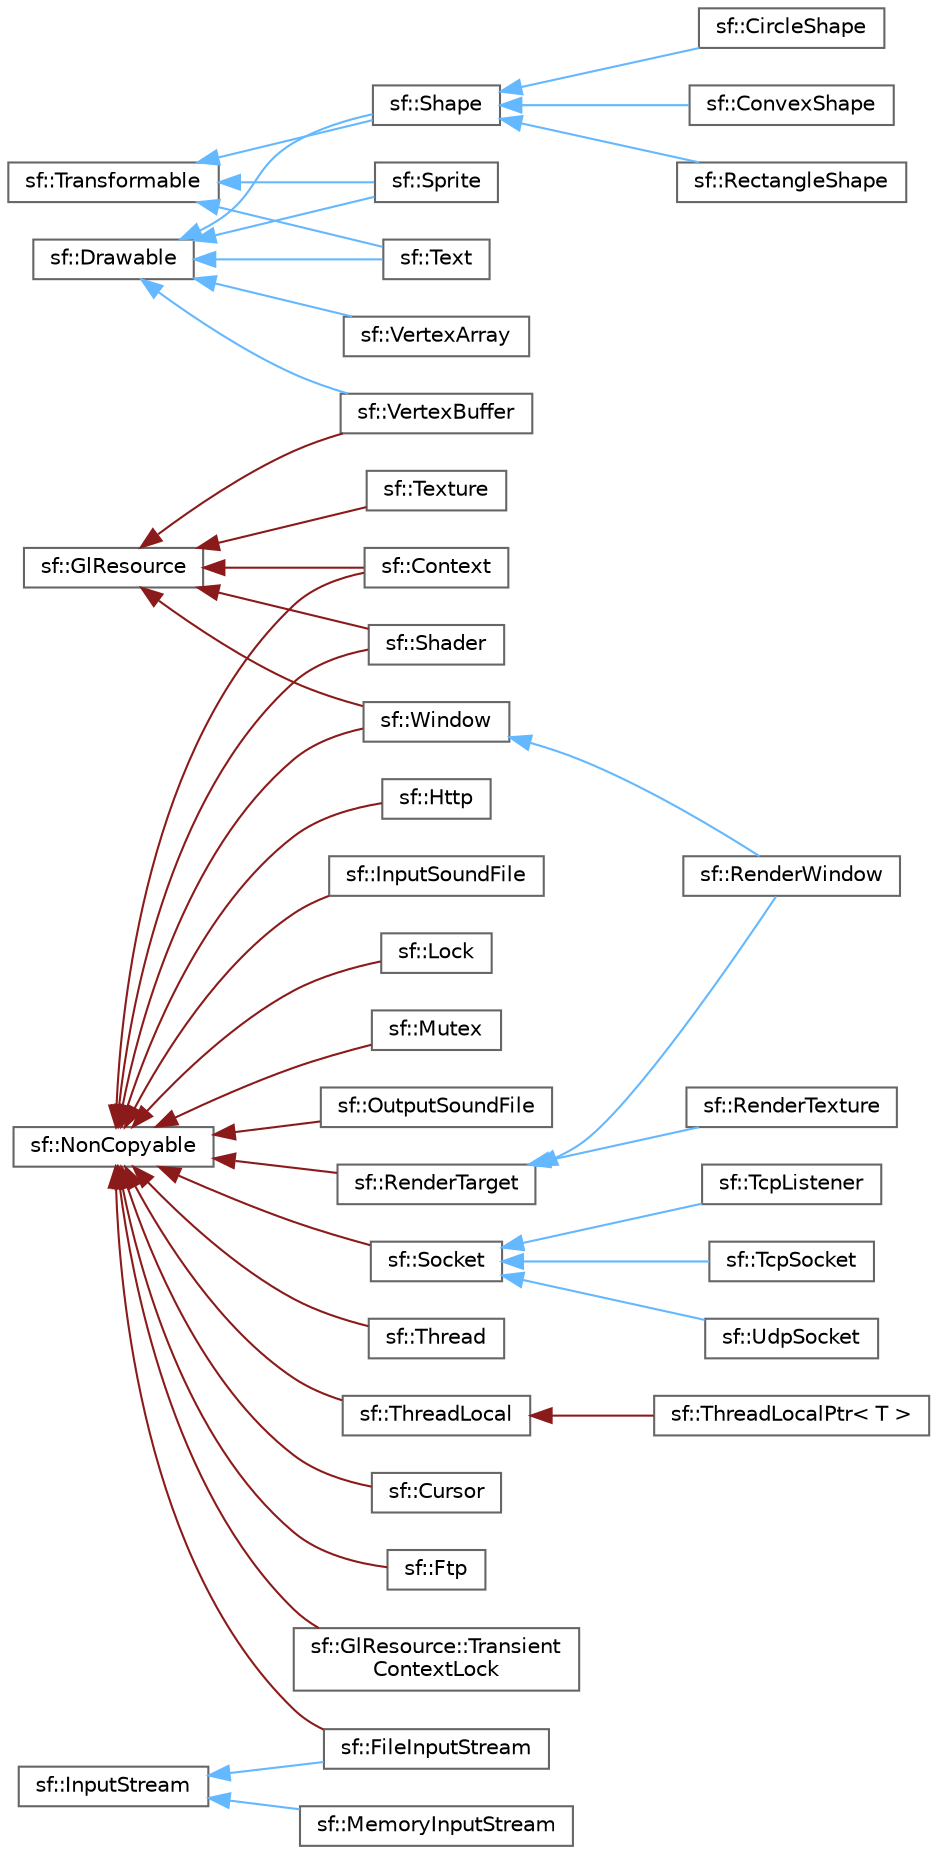 digraph "Graphical Class Hierarchy"
{
 // INTERACTIVE_SVG=YES
 // LATEX_PDF_SIZE
  bgcolor="transparent";
  edge [fontname=Helvetica,fontsize=10,labelfontname=Helvetica,labelfontsize=10];
  node [fontname=Helvetica,fontsize=10,shape=box,height=0.2,width=0.4];
  rankdir="LR";
  Node0 [id="Node000000",label="sf::Drawable",height=0.2,width=0.4,color="grey40", fillcolor="white", style="filled",URL="$a01693.html",tooltip="Abstract base class for objects that can be drawn to a render target."];
  Node0 -> Node1 [id="edge38_Node000000_Node000001",dir="back",color="steelblue1",style="solid",tooltip=" "];
  Node1 [id="Node000001",label="sf::Shape",height=0.2,width=0.4,color="grey40", fillcolor="white", style="filled",URL="$a01773.html",tooltip="Base class for textured shapes with outline."];
  Node1 -> Node2 [id="edge39_Node000001_Node000002",dir="back",color="steelblue1",style="solid",tooltip=" "];
  Node2 [id="Node000002",label="sf::CircleShape",height=0.2,width=0.4,color="grey40", fillcolor="white", style="filled",URL="$a01681.html",tooltip="Specialized shape representing a circle."];
  Node1 -> Node3 [id="edge40_Node000001_Node000003",dir="back",color="steelblue1",style="solid",tooltip=" "];
  Node3 [id="Node000003",label="sf::ConvexShape",height=0.2,width=0.4,color="grey40", fillcolor="white", style="filled",URL="$a01689.html",tooltip="Specialized shape representing a convex polygon."];
  Node1 -> Node4 [id="edge41_Node000001_Node000004",dir="back",color="steelblue1",style="solid",tooltip=" "];
  Node4 [id="Node000004",label="sf::RectangleShape",height=0.2,width=0.4,color="grey40", fillcolor="white", style="filled",URL="$a01741.html",tooltip="Specialized shape representing a rectangle."];
  Node0 -> Node6 [id="edge42_Node000000_Node000006",dir="back",color="steelblue1",style="solid",tooltip=" "];
  Node6 [id="Node000006",label="sf::Sprite",height=0.2,width=0.4,color="grey40", fillcolor="white", style="filled",URL="$a01777.html",tooltip="Drawable representation of a texture, with its own transformations, color, etc."];
  Node0 -> Node7 [id="edge43_Node000000_Node000007",dir="back",color="steelblue1",style="solid",tooltip=" "];
  Node7 [id="Node000007",label="sf::Text",height=0.2,width=0.4,color="grey40", fillcolor="white", style="filled",URL="$a01781.html",tooltip="Graphical text that can be drawn to a render target."];
  Node0 -> Node8 [id="edge44_Node000000_Node000008",dir="back",color="steelblue1",style="solid",tooltip=" "];
  Node8 [id="Node000008",label="sf::VertexArray",height=0.2,width=0.4,color="grey40", fillcolor="white", style="filled",URL="$a01801.html",tooltip="Define a set of one or more 2D primitives."];
  Node0 -> Node9 [id="edge45_Node000000_Node000009",dir="back",color="steelblue1",style="solid",tooltip=" "];
  Node9 [id="Node000009",label="sf::VertexBuffer",height=0.2,width=0.4,color="grey40", fillcolor="white", style="filled",URL="$a01805.html",tooltip="Vertex buffer storage for one or more 2D primitives."];
  Node10 [id="Node000010",label="sf::GlResource",height=0.2,width=0.4,color="grey40", fillcolor="white", style="filled",URL="$a02033.html",tooltip="Base class for classes that require an OpenGL context."];
  Node10 -> Node11 [id="edge46_Node000010_Node000011",dir="back",color="firebrick4",style="solid",tooltip=" "];
  Node11 [id="Node000011",label="sf::Context",height=0.2,width=0.4,color="grey40", fillcolor="white", style="filled",URL="$a01965.html",tooltip="Class holding a valid drawing context."];
  Node10 -> Node28 [id="edge47_Node000010_Node000028",dir="back",color="firebrick4",style="solid",tooltip=" "];
  Node28 [id="Node000028",label="sf::Shader",height=0.2,width=0.4,color="grey40", fillcolor="white", style="filled",URL="$a01765.html",tooltip="Shader class (vertex, geometry and fragment)"];
  Node10 -> Node36 [id="edge48_Node000010_Node000036",dir="back",color="firebrick4",style="solid",tooltip=" "];
  Node36 [id="Node000036",label="sf::Texture",height=0.2,width=0.4,color="grey40", fillcolor="white", style="filled",URL="$a01785.html",tooltip="Image living on the graphics card that can be used for drawing."];
  Node10 -> Node9 [id="edge49_Node000010_Node000009",dir="back",color="firebrick4",style="solid",tooltip=" "];
  Node10 -> Node27 [id="edge50_Node000010_Node000027",dir="back",color="firebrick4",style="solid",tooltip=" "];
  Node27 [id="Node000027",label="sf::Window",height=0.2,width=0.4,color="grey40", fillcolor="white", style="filled",URL="$a02069.html",tooltip="Window that serves as a target for OpenGL rendering."];
  Node27 -> Node26 [id="edge51_Node000027_Node000026",dir="back",color="steelblue1",style="solid",tooltip=" "];
  Node26 [id="Node000026",label="sf::RenderWindow",height=0.2,width=0.4,color="grey40", fillcolor="white", style="filled",URL="$a01761.html",tooltip="Window that can serve as a target for 2D drawing."];
  Node15 [id="Node000015",label="sf::InputStream",height=0.2,width=0.4,color="grey40", fillcolor="white", style="filled",URL="$a01881.html",tooltip="Abstract class for custom file input streams."];
  Node15 -> Node14 [id="edge52_Node000015_Node000014",dir="back",color="steelblue1",style="solid",tooltip=" "];
  Node14 [id="Node000014",label="sf::FileInputStream",height=0.2,width=0.4,color="grey40", fillcolor="white", style="filled",URL="$a01877.html",tooltip="Implementation of input stream based on a file."];
  Node15 -> Node16 [id="edge53_Node000015_Node000016",dir="back",color="steelblue1",style="solid",tooltip=" "];
  Node16 [id="Node000016",label="sf::MemoryInputStream",height=0.2,width=0.4,color="grey40", fillcolor="white", style="filled",URL="$a01889.html",tooltip="Implementation of input stream based on a memory chunk."];
  Node12 [id="Node000012",label="sf::NonCopyable",height=0.2,width=0.4,color="grey40", fillcolor="white", style="filled",URL="$a01897.html",tooltip="Utility class that makes any derived class non-copyable."];
  Node12 -> Node11 [id="edge54_Node000012_Node000011",dir="back",color="firebrick4",style="solid",tooltip=" "];
  Node12 -> Node13 [id="edge55_Node000012_Node000013",dir="back",color="firebrick4",style="solid",tooltip=" "];
  Node13 [id="Node000013",label="sf::Cursor",height=0.2,width=0.4,color="grey40", fillcolor="white", style="filled",URL="$a01973.html",tooltip="Cursor defines the appearance of a system cursor."];
  Node12 -> Node14 [id="edge56_Node000012_Node000014",dir="back",color="firebrick4",style="solid",tooltip=" "];
  Node12 -> Node17 [id="edge57_Node000012_Node000017",dir="back",color="firebrick4",style="solid",tooltip=" "];
  Node17 [id="Node000017",label="sf::Ftp",height=0.2,width=0.4,color="grey40", fillcolor="white", style="filled",URL="$a01813.html",tooltip="A FTP client."];
  Node12 -> Node18 [id="edge58_Node000012_Node000018",dir="back",color="firebrick4",style="solid",tooltip=" "];
  Node18 [id="Node000018",label="sf::GlResource::Transient\lContextLock",height=0.2,width=0.4,color="grey40", fillcolor="white", style="filled",URL="$a02037.html",tooltip="RAII helper class to temporarily lock an available context for use."];
  Node12 -> Node19 [id="edge59_Node000012_Node000019",dir="back",color="firebrick4",style="solid",tooltip=" "];
  Node19 [id="Node000019",label="sf::Http",height=0.2,width=0.4,color="grey40", fillcolor="white", style="filled",URL="$a01829.html",tooltip="A HTTP client."];
  Node12 -> Node20 [id="edge60_Node000012_Node000020",dir="back",color="firebrick4",style="solid",tooltip=" "];
  Node20 [id="Node000020",label="sf::InputSoundFile",height=0.2,width=0.4,color="grey40", fillcolor="white", style="filled",URL="$a01605.html",tooltip="Provide read access to sound files."];
  Node12 -> Node21 [id="edge61_Node000012_Node000021",dir="back",color="firebrick4",style="solid",tooltip=" "];
  Node21 [id="Node000021",label="sf::Lock",height=0.2,width=0.4,color="grey40", fillcolor="white", style="filled",URL="$a01885.html",tooltip="Automatic wrapper for locking and unlocking mutexes."];
  Node12 -> Node22 [id="edge62_Node000012_Node000022",dir="back",color="firebrick4",style="solid",tooltip=" "];
  Node22 [id="Node000022",label="sf::Mutex",height=0.2,width=0.4,color="grey40", fillcolor="white", style="filled",URL="$a01893.html",tooltip="Blocks concurrent access to shared resources from multiple threads."];
  Node12 -> Node23 [id="edge63_Node000012_Node000023",dir="back",color="firebrick4",style="solid",tooltip=" "];
  Node23 [id="Node000023",label="sf::OutputSoundFile",height=0.2,width=0.4,color="grey40", fillcolor="white", style="filled",URL="$a01621.html",tooltip="Provide write access to sound files."];
  Node12 -> Node24 [id="edge64_Node000012_Node000024",dir="back",color="firebrick4",style="solid",tooltip=" "];
  Node24 [id="Node000024",label="sf::RenderTarget",height=0.2,width=0.4,color="grey40", fillcolor="white", style="filled",URL="$a01749.html",tooltip="Base class for all render targets (window, texture, ...)"];
  Node24 -> Node25 [id="edge65_Node000024_Node000025",dir="back",color="steelblue1",style="solid",tooltip=" "];
  Node25 [id="Node000025",label="sf::RenderTexture",height=0.2,width=0.4,color="grey40", fillcolor="white", style="filled",URL="$a01757.html",tooltip="Target for off-screen 2D rendering into a texture."];
  Node24 -> Node26 [id="edge66_Node000024_Node000026",dir="back",color="steelblue1",style="solid",tooltip=" "];
  Node12 -> Node28 [id="edge67_Node000012_Node000028",dir="back",color="firebrick4",style="solid",tooltip=" "];
  Node12 -> Node29 [id="edge68_Node000012_Node000029",dir="back",color="firebrick4",style="solid",tooltip=" "];
  Node29 [id="Node000029",label="sf::Socket",height=0.2,width=0.4,color="grey40", fillcolor="white", style="filled",URL="$a01849.html",tooltip="Base class for all the socket types."];
  Node29 -> Node30 [id="edge69_Node000029_Node000030",dir="back",color="steelblue1",style="solid",tooltip=" "];
  Node30 [id="Node000030",label="sf::TcpListener",height=0.2,width=0.4,color="grey40", fillcolor="white", style="filled",URL="$a01857.html",tooltip="Socket that listens to new TCP connections."];
  Node29 -> Node31 [id="edge70_Node000029_Node000031",dir="back",color="steelblue1",style="solid",tooltip=" "];
  Node31 [id="Node000031",label="sf::TcpSocket",height=0.2,width=0.4,color="grey40", fillcolor="white", style="filled",URL="$a01861.html",tooltip="Specialized socket using the TCP protocol."];
  Node29 -> Node32 [id="edge71_Node000029_Node000032",dir="back",color="steelblue1",style="solid",tooltip=" "];
  Node32 [id="Node000032",label="sf::UdpSocket",height=0.2,width=0.4,color="grey40", fillcolor="white", style="filled",URL="$a01869.html",tooltip="Specialized socket using the UDP protocol."];
  Node12 -> Node33 [id="edge72_Node000012_Node000033",dir="back",color="firebrick4",style="solid",tooltip=" "];
  Node33 [id="Node000033",label="sf::Thread",height=0.2,width=0.4,color="grey40", fillcolor="white", style="filled",URL="$a01905.html",tooltip="Utility class to manipulate threads."];
  Node12 -> Node34 [id="edge73_Node000012_Node000034",dir="back",color="firebrick4",style="solid",tooltip=" "];
  Node34 [id="Node000034",label="sf::ThreadLocal",height=0.2,width=0.4,color="grey40", fillcolor="white", style="filled",URL="$a01925.html",tooltip="Defines variables with thread-local storage."];
  Node34 -> Node35 [id="edge74_Node000034_Node000035",dir="back",color="firebrick4",style="solid",tooltip=" "];
  Node35 [id="Node000035",label="sf::ThreadLocalPtr\< T \>",height=0.2,width=0.4,color="grey40", fillcolor="white", style="filled",URL="$a01929.html",tooltip="Pointer to a thread-local variable."];
  Node12 -> Node27 [id="edge75_Node000012_Node000027",dir="back",color="firebrick4",style="solid",tooltip=" "];
  Node5 [id="Node000005",label="sf::Transformable",height=0.2,width=0.4,color="grey40", fillcolor="white", style="filled",URL="$a01793.html",tooltip="Decomposed transform defined by a position, a rotation and a scale."];
  Node5 -> Node1 [id="edge76_Node000005_Node000001",dir="back",color="steelblue1",style="solid",tooltip=" "];
  Node5 -> Node6 [id="edge77_Node000005_Node000006",dir="back",color="steelblue1",style="solid",tooltip=" "];
  Node5 -> Node7 [id="edge78_Node000005_Node000007",dir="back",color="steelblue1",style="solid",tooltip=" "];
}
